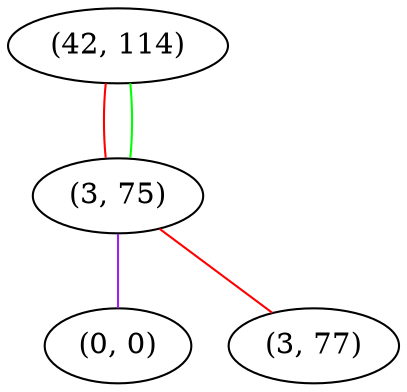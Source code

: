 graph "" {
"(42, 114)";
"(3, 75)";
"(0, 0)";
"(3, 77)";
"(42, 114)" -- "(3, 75)"  [color=red, key=0, weight=1];
"(42, 114)" -- "(3, 75)"  [color=green, key=1, weight=2];
"(3, 75)" -- "(0, 0)"  [color=purple, key=0, weight=4];
"(3, 75)" -- "(3, 77)"  [color=red, key=0, weight=1];
}
